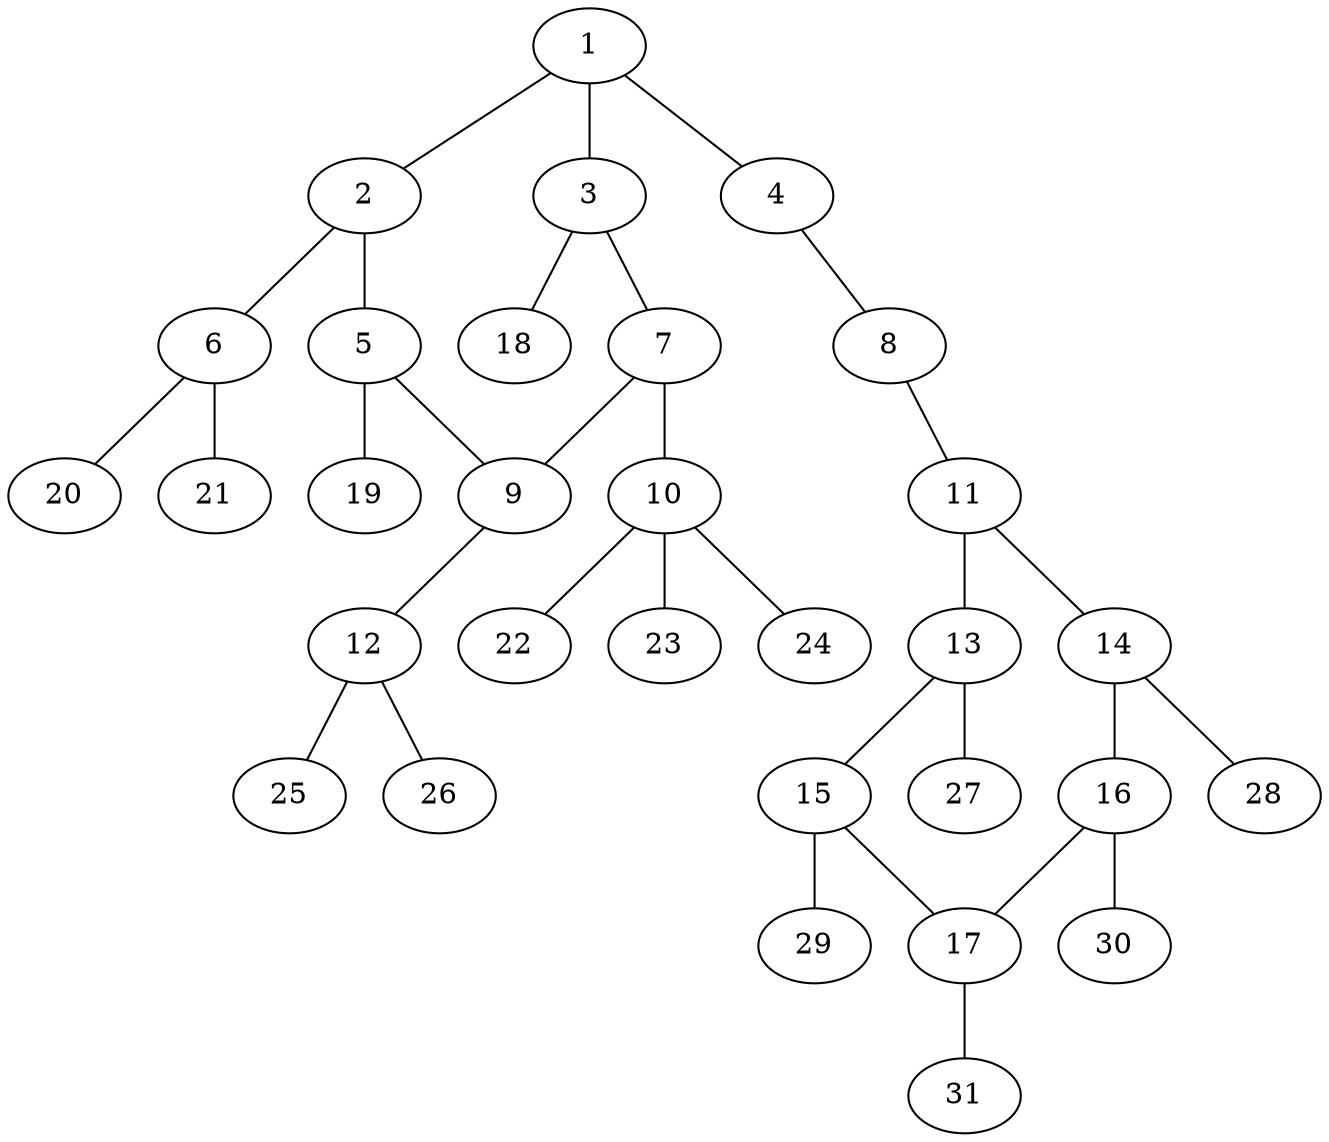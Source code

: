 graph molecule_35 {
	1	 [chem=C];
	2	 [chem=C];
	1 -- 2	 [valence=2];
	3	 [chem=C];
	1 -- 3	 [valence=1];
	4	 [chem=N];
	1 -- 4	 [valence=1];
	5	 [chem=C];
	2 -- 5	 [valence=1];
	6	 [chem=N];
	2 -- 6	 [valence=1];
	7	 [chem=C];
	3 -- 7	 [valence=2];
	18	 [chem=H];
	3 -- 18	 [valence=1];
	8	 [chem=N];
	4 -- 8	 [valence=2];
	9	 [chem=C];
	5 -- 9	 [valence=2];
	19	 [chem=H];
	5 -- 19	 [valence=1];
	20	 [chem=H];
	6 -- 20	 [valence=1];
	21	 [chem=H];
	6 -- 21	 [valence=1];
	7 -- 9	 [valence=1];
	10	 [chem=C];
	7 -- 10	 [valence=1];
	11	 [chem=C];
	8 -- 11	 [valence=1];
	12	 [chem=N];
	9 -- 12	 [valence=1];
	22	 [chem=H];
	10 -- 22	 [valence=1];
	23	 [chem=H];
	10 -- 23	 [valence=1];
	24	 [chem=H];
	10 -- 24	 [valence=1];
	13	 [chem=C];
	11 -- 13	 [valence=2];
	14	 [chem=C];
	11 -- 14	 [valence=1];
	25	 [chem=H];
	12 -- 25	 [valence=1];
	26	 [chem=H];
	12 -- 26	 [valence=1];
	15	 [chem=C];
	13 -- 15	 [valence=1];
	27	 [chem=H];
	13 -- 27	 [valence=1];
	16	 [chem=C];
	14 -- 16	 [valence=2];
	28	 [chem=H];
	14 -- 28	 [valence=1];
	17	 [chem=C];
	15 -- 17	 [valence=2];
	29	 [chem=H];
	15 -- 29	 [valence=1];
	16 -- 17	 [valence=1];
	30	 [chem=H];
	16 -- 30	 [valence=1];
	31	 [chem=H];
	17 -- 31	 [valence=1];
}
